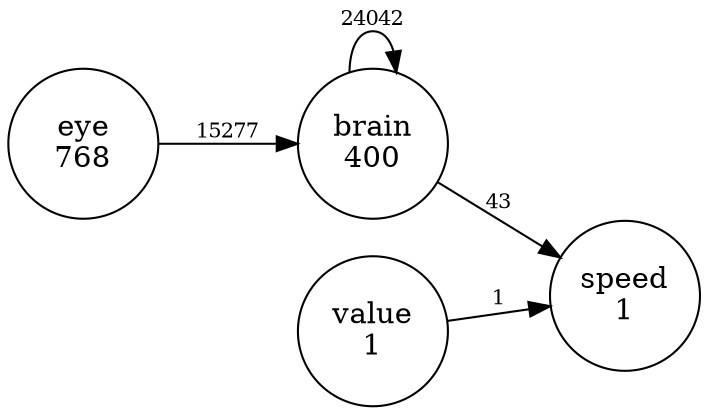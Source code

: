 digraph network {
rankdir=LR
node [fixedsize=true height=1 shape=circle]
edge [fontsize=10]
n0 [label="eye\n768"]
n1 [label="value\n1"]
n2 [label="brain\n400"]
n3 [label="speed\n1"]
n2 -> n2 [label="24042"]
n0 -> n2 [label="15277"]
n2 -> n3 [label="43"]
n1 -> n3 [label="1"]
}
